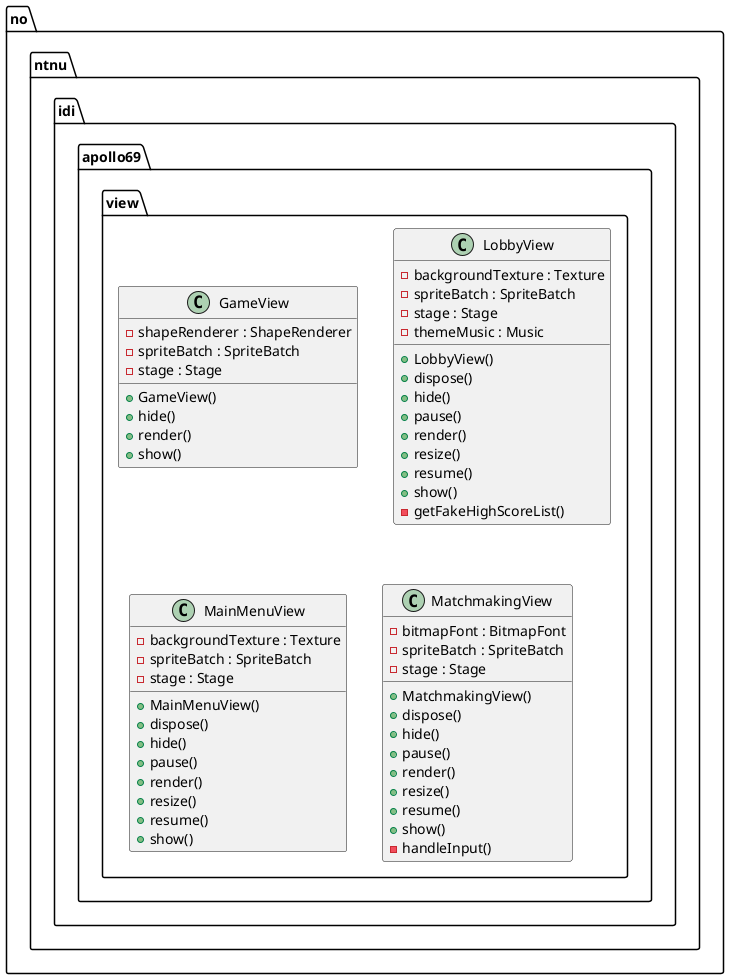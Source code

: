 @startuml

      class no.ntnu.idi.apollo69.view.GameView {
          - shapeRenderer : ShapeRenderer
          - spriteBatch : SpriteBatch
          - stage : Stage
          + GameView()
          + hide()
          + render()
          + show()
      }
      class no.ntnu.idi.apollo69.view.LobbyView {
          - backgroundTexture : Texture
          - spriteBatch : SpriteBatch
          - stage : Stage
          - themeMusic : Music
          + LobbyView()
          + dispose()
          + hide()
          + pause()
          + render()
          + resize()
          + resume()
          + show()
          - getFakeHighScoreList()
      }
      class no.ntnu.idi.apollo69.view.MainMenuView {
          - backgroundTexture : Texture
          - spriteBatch : SpriteBatch
          - stage : Stage
          + MainMenuView()
          + dispose()
          + hide()
          + pause()
          + render()
          + resize()
          + resume()
          + show()
      }
      class no.ntnu.idi.apollo69.view.MatchmakingView {
          - bitmapFont : BitmapFont
          - spriteBatch : SpriteBatch
          - stage : Stage
          + MatchmakingView()
          + dispose()
          + hide()
          + pause()
          + render()
          + resize()
          + resume()
          + show()
          - handleInput()
      }

@enduml
